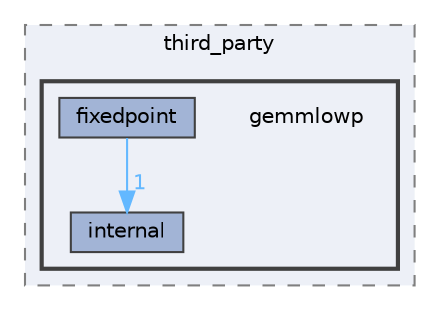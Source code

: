 digraph "Face_Access_inferencing/src/edge-impulse-sdk/third_party/gemmlowp"
{
 // LATEX_PDF_SIZE
  bgcolor="transparent";
  edge [fontname=Helvetica,fontsize=10,labelfontname=Helvetica,labelfontsize=10];
  node [fontname=Helvetica,fontsize=10,shape=box,height=0.2,width=0.4];
  compound=true
  subgraph clusterdir_2a457971a8f494342600f6c4d34599ba {
    graph [ bgcolor="#edf0f7", pencolor="grey50", label="third_party", fontname=Helvetica,fontsize=10 style="filled,dashed", URL="dir_2a457971a8f494342600f6c4d34599ba.html",tooltip=""]
  subgraph clusterdir_060610b72a87a3d2673727f7e6b52c4f {
    graph [ bgcolor="#edf0f7", pencolor="grey25", label="", fontname=Helvetica,fontsize=10 style="filled,bold", URL="dir_060610b72a87a3d2673727f7e6b52c4f.html",tooltip=""]
    dir_060610b72a87a3d2673727f7e6b52c4f [shape=plaintext, label="gemmlowp"];
  dir_086b10597a5f7c40ca127ae1b1f09afc [label="fixedpoint", fillcolor="#a2b4d6", color="grey25", style="filled", URL="dir_086b10597a5f7c40ca127ae1b1f09afc.html",tooltip=""];
  dir_b96a2aadad2887ed0c0b67f3de335526 [label="internal", fillcolor="#a2b4d6", color="grey25", style="filled", URL="dir_b96a2aadad2887ed0c0b67f3de335526.html",tooltip=""];
  }
  }
  dir_086b10597a5f7c40ca127ae1b1f09afc->dir_b96a2aadad2887ed0c0b67f3de335526 [headlabel="1", labeldistance=1.5 headhref="dir_000111_000154.html" href="dir_000111_000154.html" color="steelblue1" fontcolor="steelblue1"];
}
